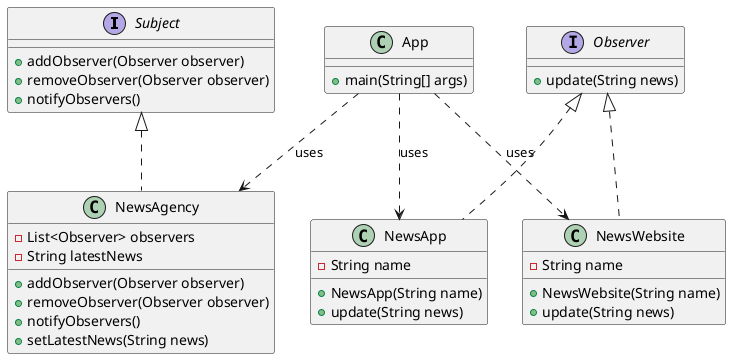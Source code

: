 @startuml
interface Subject {
    +addObserver(Observer observer)
    +removeObserver(Observer observer)
    +notifyObservers()
}

interface Observer {
    +update(String news)
}

class NewsWebsite {
    -String name
    +NewsWebsite(String name)
    +update(String news)
}

class NewsApp {
    -String name
    +NewsApp(String name)
    +update(String news)
}

class NewsAgency {
    -List<Observer> observers
    -String latestNews
    +addObserver(Observer observer)
    +removeObserver(Observer observer)
    +notifyObservers()
    +setLatestNews(String news)
}

class App {
    +main(String[] args)
}

Subject <|.. NewsAgency
Observer <|.. NewsApp
Observer <|.. NewsWebsite
App ..> NewsAgency : uses
App ..> NewsWebsite : uses
App ..> NewsApp : uses

@enduml
